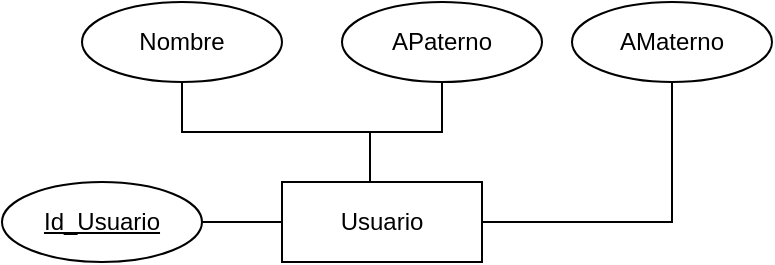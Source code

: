 <mxfile version="21.0.10" type="github">
  <diagram name="Página-1" id="-Bqypn-yTzlBrPv7YEvt">
    <mxGraphModel dx="794" dy="726" grid="1" gridSize="10" guides="1" tooltips="1" connect="1" arrows="1" fold="1" page="1" pageScale="1" pageWidth="850" pageHeight="1100" math="0" shadow="0">
      <root>
        <mxCell id="0" />
        <mxCell id="1" parent="0" />
        <mxCell id="xiyUwlTDGwAMTmAbaCnF-1" value="Usuario" style="whiteSpace=wrap;html=1;align=center;" vertex="1" parent="1">
          <mxGeometry x="180" y="200" width="100" height="40" as="geometry" />
        </mxCell>
        <mxCell id="xiyUwlTDGwAMTmAbaCnF-4" style="edgeStyle=orthogonalEdgeStyle;rounded=0;orthogonalLoop=1;jettySize=auto;html=1;entryX=0;entryY=0.5;entryDx=0;entryDy=0;endArrow=none;endFill=0;" edge="1" parent="1" source="xiyUwlTDGwAMTmAbaCnF-3" target="xiyUwlTDGwAMTmAbaCnF-1">
          <mxGeometry relative="1" as="geometry" />
        </mxCell>
        <mxCell id="xiyUwlTDGwAMTmAbaCnF-3" value="Id_Usuario" style="ellipse;whiteSpace=wrap;html=1;align=center;fontStyle=4;" vertex="1" parent="1">
          <mxGeometry x="40" y="200" width="100" height="40" as="geometry" />
        </mxCell>
        <mxCell id="xiyUwlTDGwAMTmAbaCnF-8" style="edgeStyle=orthogonalEdgeStyle;rounded=0;orthogonalLoop=1;jettySize=auto;html=1;entryX=0.44;entryY=-0.1;entryDx=0;entryDy=0;entryPerimeter=0;endArrow=none;endFill=0;" edge="1" parent="1" source="xiyUwlTDGwAMTmAbaCnF-5" target="xiyUwlTDGwAMTmAbaCnF-1">
          <mxGeometry relative="1" as="geometry" />
        </mxCell>
        <mxCell id="xiyUwlTDGwAMTmAbaCnF-5" value="Nombre" style="ellipse;whiteSpace=wrap;html=1;align=center;" vertex="1" parent="1">
          <mxGeometry x="80" y="110" width="100" height="40" as="geometry" />
        </mxCell>
        <mxCell id="xiyUwlTDGwAMTmAbaCnF-9" style="edgeStyle=orthogonalEdgeStyle;rounded=0;orthogonalLoop=1;jettySize=auto;html=1;entryX=0.44;entryY=0;entryDx=0;entryDy=0;entryPerimeter=0;endArrow=none;endFill=0;" edge="1" parent="1" source="xiyUwlTDGwAMTmAbaCnF-6" target="xiyUwlTDGwAMTmAbaCnF-1">
          <mxGeometry relative="1" as="geometry" />
        </mxCell>
        <mxCell id="xiyUwlTDGwAMTmAbaCnF-6" value="APaterno" style="ellipse;whiteSpace=wrap;html=1;align=center;" vertex="1" parent="1">
          <mxGeometry x="210" y="110" width="100" height="40" as="geometry" />
        </mxCell>
        <mxCell id="xiyUwlTDGwAMTmAbaCnF-11" style="edgeStyle=orthogonalEdgeStyle;rounded=0;orthogonalLoop=1;jettySize=auto;html=1;entryX=1;entryY=0.5;entryDx=0;entryDy=0;endArrow=none;endFill=0;" edge="1" parent="1" source="xiyUwlTDGwAMTmAbaCnF-7" target="xiyUwlTDGwAMTmAbaCnF-1">
          <mxGeometry relative="1" as="geometry">
            <Array as="points">
              <mxPoint x="375" y="220" />
            </Array>
          </mxGeometry>
        </mxCell>
        <mxCell id="xiyUwlTDGwAMTmAbaCnF-7" value="AMaterno" style="ellipse;whiteSpace=wrap;html=1;align=center;" vertex="1" parent="1">
          <mxGeometry x="325" y="110" width="100" height="40" as="geometry" />
        </mxCell>
      </root>
    </mxGraphModel>
  </diagram>
</mxfile>
